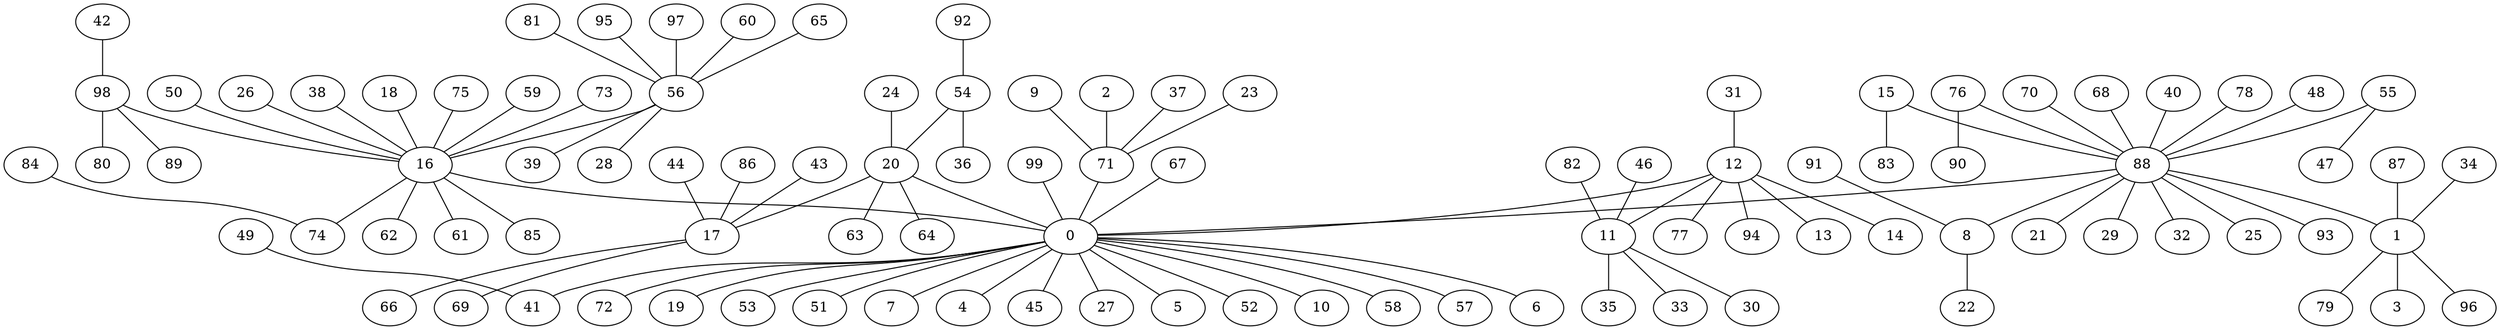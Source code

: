 graph{
1 -- 79;
16 -- 74;
24 -- 20;
0 -- 5;
0 -- 52;
0 -- 10;
20 -- 0;
98 -- 16;
0 -- 58;
26 -- 16;
54 -- 36;
88 -- 0;
0 -- 57;
98 -- 80;
11 -- 35;
38 -- 16;
1 -- 3;
99 -- 0;
98 -- 89;
0 -- 6;
95 -- 56;
18 -- 16;
44 -- 17;
0 -- 72;
16 -- 62;
8 -- 22;
0 -- 19;
87 -- 1;
0 -- 53;
75 -- 16;
97 -- 56;
84 -- 74;
60 -- 56;
15 -- 83;
20 -- 17;
34 -- 1;
17 -- 66;
0 -- 51;
56 -- 16;
59 -- 16;
86 -- 17;
92 -- 54;
16 -- 0;
54 -- 20;
1 -- 96;
43 -- 17;
73 -- 16;
17 -- 69;
42 -- 98;
65 -- 56;
0 -- 7;
12 -- 13;
12 -- 11;
0 -- 4;
76 -- 88;
40 -- 88;
56 -- 39;
81 -- 56;
9 -- 71;
2 -- 71;
16 -- 61;
82 -- 11;
55 -- 47;
88 -- 25;
78 -- 88;
48 -- 88;
37 -- 71;
15 -- 88;
55 -- 88;
31 -- 12;
11 -- 33;
0 -- 41;
20 -- 64;
70 -- 88;
12 -- 14;
88 -- 93;
88 -- 21;
23 -- 71;
91 -- 8;
67 -- 0;
46 -- 11;
68 -- 88;
0 -- 45;
88 -- 29;
12 -- 0;
16 -- 85;
88 -- 1;
12 -- 77;
49 -- 41;
12 -- 94;
11 -- 30;
20 -- 63;
88 -- 32;
88 -- 8;
76 -- 90;
50 -- 16;
0 -- 27;
56 -- 28;
71 -- 0;
}
